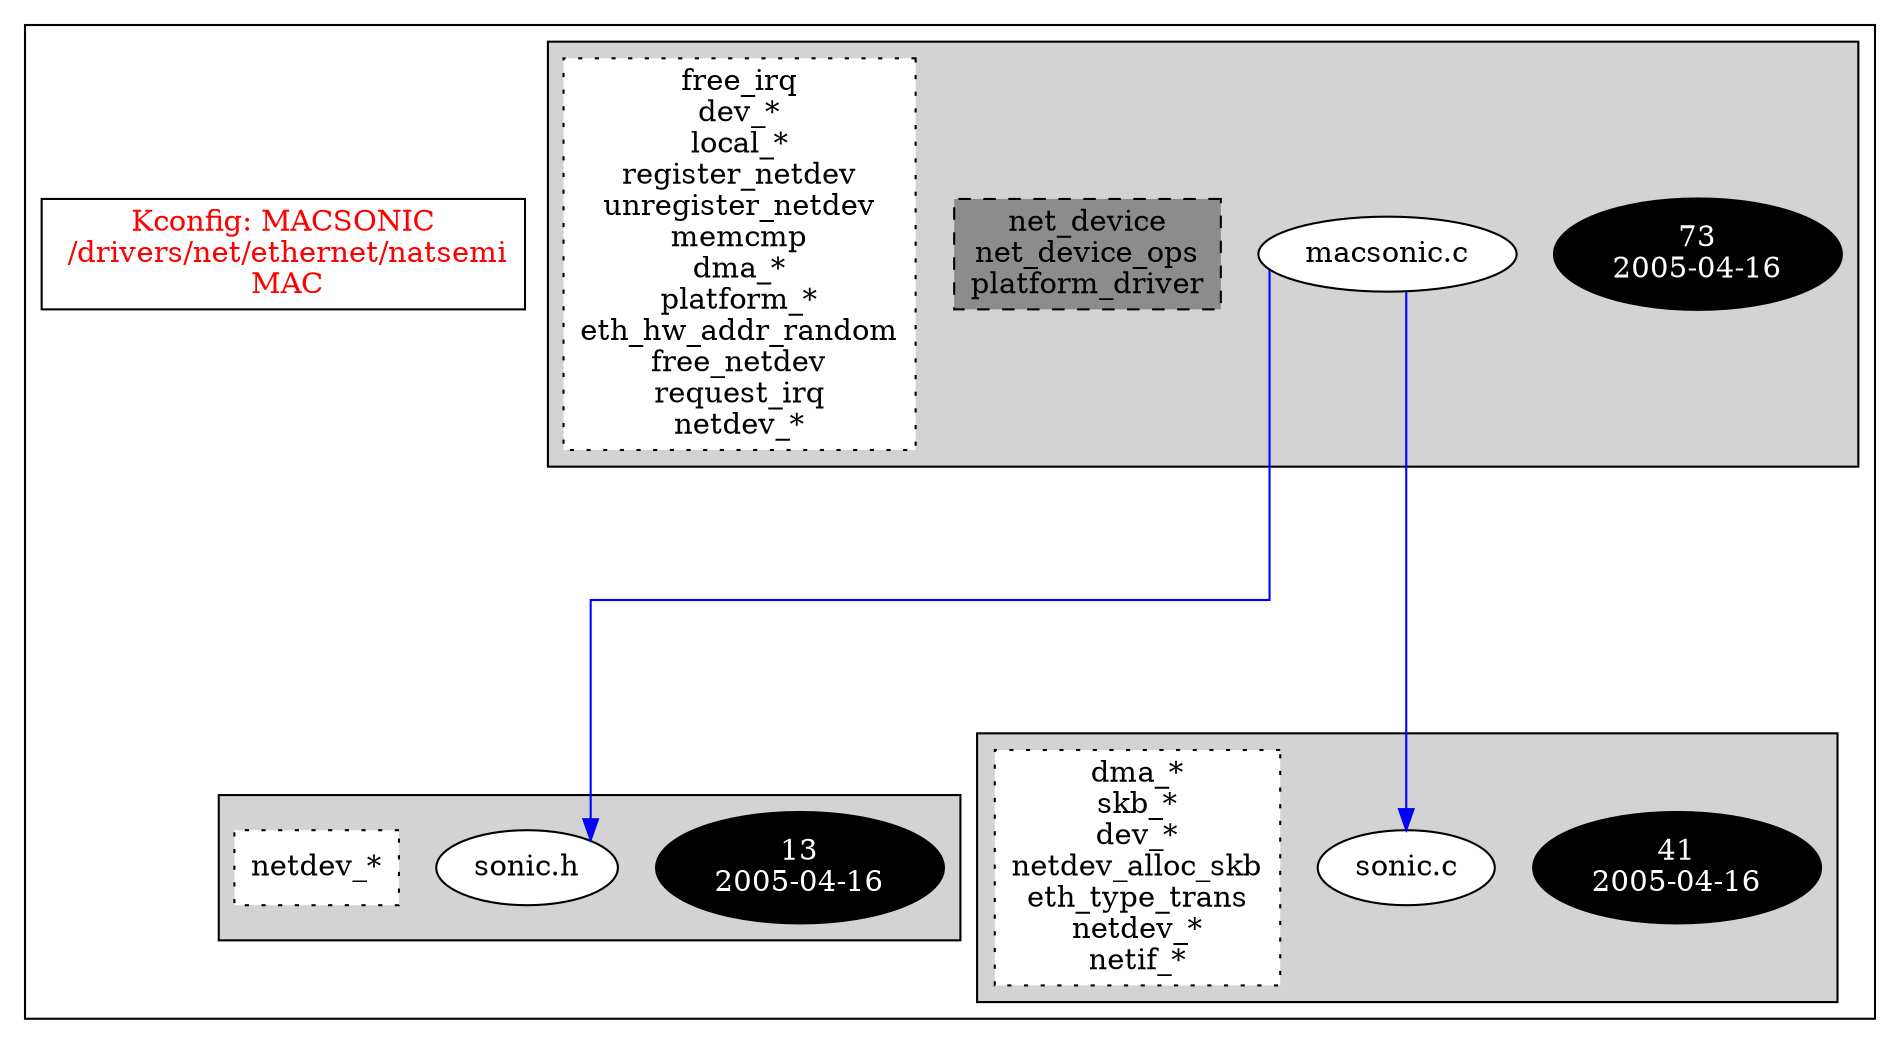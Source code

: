 digraph Driver {
	ranksep=2;
	splines=ortho;
	//Symbol: MACSONIC
	subgraph "cluster_MACSONIC"{
		subgraph "cluster_macsonic.c" {
			style=filled
			"commit_macsonic.c" [style=filled, fillcolor=black, fontcolor=white, label="73\n2005-04-16"];
			"macsonic.c" [style=filled, fillcolor=white, fontcolor=black, label="macsonic.c\n"];
			"structs-macsonic.c" [style="filled,dashed" shape=box, fillcolor=grey55, fontcolor=black, label="net_device\nnet_device_ops\nplatform_driver\n"];
			"funccall0-macsonic.c" [style="filled,dotted" shape=box, fillcolor=white, fontcolor=black, label="free_irq\ndev_*\nlocal_*\nregister_netdev\nunregister_netdev\nmemcmp\ndma_*\nplatform_*\neth_hw_addr_random\nfree_netdev\nrequest_irq\nnetdev_*\n"];
		}
		subgraph "cluster_sonic.h" {
			style=filled
			"commit_sonic.h" [style=filled, fillcolor=black, fontcolor=white, label="13\n2005-04-16"];
			"sonic.h" [style=filled, fillcolor=white, fontcolor=black, label="sonic.h\n"];
			"funccall0-sonic.h" [style="filled,dotted" shape=box, fillcolor=white, fontcolor=black, label="netdev_*\n"];
		}
		subgraph "cluster_sonic.c" {
			style=filled
			"commit_sonic.c" [style=filled, fillcolor=black, fontcolor=white, label="41\n2005-04-16"];
			"sonic.c" [style=filled, fillcolor=white, fontcolor=black, label="sonic.c\n"];
			"funccall0-sonic.c" [style="filled,dotted" shape=box, fillcolor=white, fontcolor=black, label="dma_*\nskb_*\ndev_*\nnetdev_alloc_skb\neth_type_trans\nnetdev_*\nnetif_*\n"];
		}
		"K:MACSONIC" [label="Kconfig: MACSONIC\n /drivers/net/ethernet/natsemi\n  MAC ", shape=box, fontcolor=red];
	}
"macsonic.c" -> "sonic.h"[color=blue];
"macsonic.c" -> "sonic.c"[color=blue];
}
